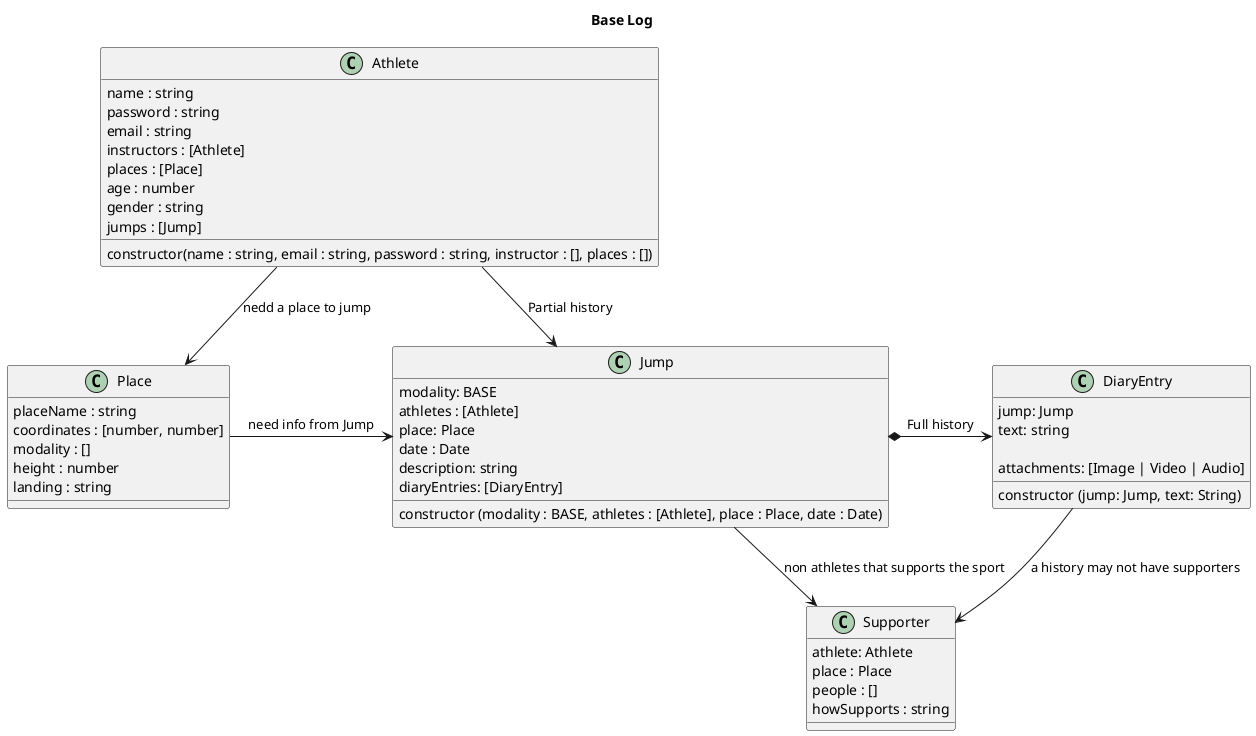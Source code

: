 @startuml Base Log
Title Base Log

class Athlete {
name : string
password : string
email : string
instructors : [Athlete]
places : [Place]
age : number
gender : string
jumps : [Jump]

constructor(name : string, email : string, password : string, instructor : [], places : [])
}

class Jump {
' addJump(Jump)
' Verify: if that place exists
' Verify: if you are linked in date and place with a Jump
modality: BASE
athletes : [Athlete]
place: Place
date : Date
' this is a sinopse
description: string
diaryEntries: [DiaryEntry]

constructor (modality : BASE, athletes : [Athlete], place : Place, date : Date)
}

class DiaryEntry {
jump: Jump
' this is the full history text
text: string

attachments: [Image | Video | Audio]

constructor (jump: Jump, text: String)
}

class Place {
placeName : string
coordinates : [number, number]
modality : []
height : number
landing : string
}

'non Athletes that supports the sport
class Supporter {
' a supporter can associate with a place or a person
athlete: Athlete
place : Place
people : []
howSupports : string
}

' Head *- Hand : composition
' Parent o-- IndependentChild : agregation
' Need --> Use : association

Athlete --> Place : nedd a place to jump
Athlete -> Jump : Partial history

Place -> Jump : need info from Jump
Jump *-> DiaryEntry : Full history
Jump --> Supporter : non athletes that supports the sport
DiaryEntry --> Supporter : a history may not have supporters

@enduml



